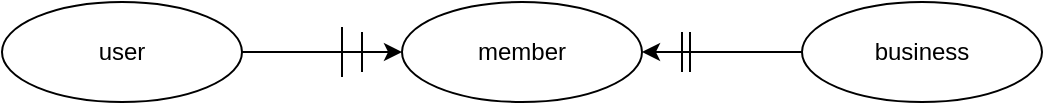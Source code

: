 <mxfile version="16.6.5" type="device"><diagram id="6zjdkoC3qeQu7tJoWzM7" name="Page-1"><mxGraphModel dx="1108" dy="460" grid="1" gridSize="10" guides="1" tooltips="1" connect="1" arrows="1" fold="1" page="1" pageScale="1" pageWidth="827" pageHeight="1169" math="0" shadow="0"><root><mxCell id="0"/><mxCell id="1" parent="0"/><mxCell id="N40MUta2wzNtsIFuh1UG-5" value="" style="edgeStyle=orthogonalEdgeStyle;rounded=0;orthogonalLoop=1;jettySize=auto;html=1;" edge="1" parent="1" source="N40MUta2wzNtsIFuh1UG-1" target="N40MUta2wzNtsIFuh1UG-3"><mxGeometry relative="1" as="geometry"/></mxCell><mxCell id="N40MUta2wzNtsIFuh1UG-1" value="user" style="ellipse;whiteSpace=wrap;html=1;" vertex="1" parent="1"><mxGeometry x="70" y="210" width="120" height="50" as="geometry"/></mxCell><mxCell id="N40MUta2wzNtsIFuh1UG-3" value="member" style="ellipse;whiteSpace=wrap;html=1;" vertex="1" parent="1"><mxGeometry x="270" y="210" width="120" height="50" as="geometry"/></mxCell><mxCell id="N40MUta2wzNtsIFuh1UG-7" value="" style="edgeStyle=orthogonalEdgeStyle;rounded=0;orthogonalLoop=1;jettySize=auto;html=1;" edge="1" parent="1" source="N40MUta2wzNtsIFuh1UG-4" target="N40MUta2wzNtsIFuh1UG-3"><mxGeometry relative="1" as="geometry"/></mxCell><mxCell id="N40MUta2wzNtsIFuh1UG-4" value="business" style="ellipse;whiteSpace=wrap;html=1;" vertex="1" parent="1"><mxGeometry x="470" y="210" width="120" height="50" as="geometry"/></mxCell><mxCell id="N40MUta2wzNtsIFuh1UG-8" value="" style="endArrow=none;html=1;rounded=0;" edge="1" parent="1"><mxGeometry width="50" height="50" relative="1" as="geometry"><mxPoint x="410" y="245" as="sourcePoint"/><mxPoint x="410" y="225" as="targetPoint"/></mxGeometry></mxCell><mxCell id="N40MUta2wzNtsIFuh1UG-9" value="" style="endArrow=none;html=1;rounded=0;" edge="1" parent="1"><mxGeometry width="50" height="50" relative="1" as="geometry"><mxPoint x="414" y="245" as="sourcePoint"/><mxPoint x="414" y="225" as="targetPoint"/></mxGeometry></mxCell><mxCell id="N40MUta2wzNtsIFuh1UG-10" value="" style="endArrow=none;html=1;rounded=0;" edge="1" parent="1"><mxGeometry width="50" height="50" relative="1" as="geometry"><mxPoint x="250" y="245" as="sourcePoint"/><mxPoint x="250" y="225" as="targetPoint"/></mxGeometry></mxCell><mxCell id="N40MUta2wzNtsIFuh1UG-11" value="" style="endArrow=none;html=1;rounded=0;" edge="1" parent="1"><mxGeometry width="50" height="50" relative="1" as="geometry"><mxPoint x="240" y="247.5" as="sourcePoint"/><mxPoint x="240" y="222.5" as="targetPoint"/></mxGeometry></mxCell></root></mxGraphModel></diagram></mxfile>
